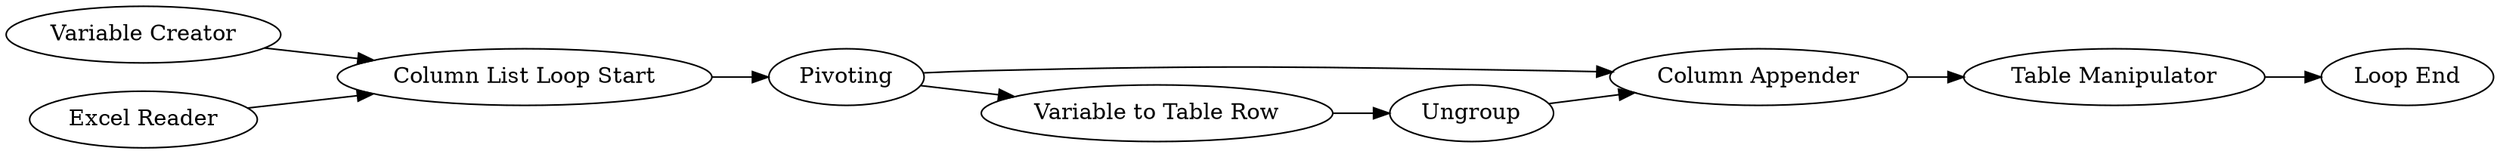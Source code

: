 digraph {
	12 -> 10
	7 -> 8
	11 -> 9
	9 -> 2
	2 -> 6
	1 -> 9
	6 -> 7
	2 -> 8
	8 -> 12
	1 [label="Excel Reader"]
	7 [label=Ungroup]
	9 [label="Column List Loop Start"]
	11 [label="Variable Creator"]
	10 [label="Loop End"]
	6 [label="Variable to Table Row"]
	8 [label="Column Appender"]
	2 [label=Pivoting]
	12 [label="Table Manipulator"]
	rankdir=LR
}
